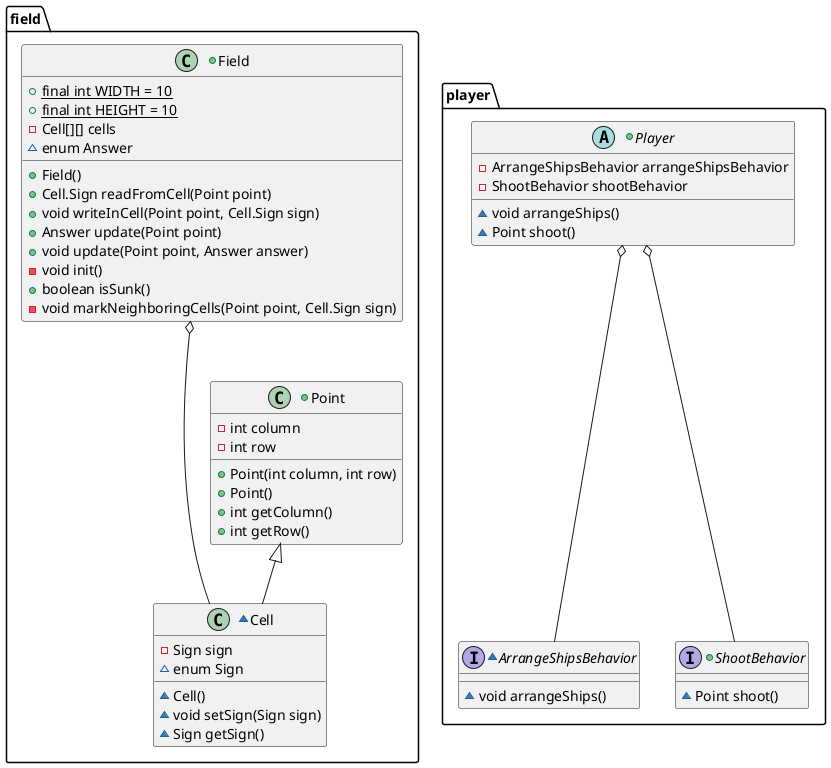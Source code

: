 @startuml
package field {
~class Cell extends Point {
    -Sign sign
    ~enum Sign 

    ~Cell() 
    ~void setSign(Sign sign) 
    ~Sign getSign() 
}
+class Field {
    +{static}final int WIDTH = 10
    +{static}final int HEIGHT = 10
    -Cell[][] cells
    ~enum Answer 

    +Field() 
    +Cell.Sign readFromCell(Point point) 
    +void writeInCell(Point point, Cell.Sign sign) 
    +Answer update(Point point) 
    +void update(Point point, Answer answer) 
    -void init() 
    +boolean isSunk() 
    -void markNeighboringCells(Point point, Cell.Sign sign) 
}
Field o--- Cell
+class Point {
    -int column
    -int row

    +Point(int column, int row) 
    +Point() 
    +int getColumn() 
    +int getRow() 
}
}
package player {
~interface ArrangeShipsBehavior {
    ~void arrangeShips()
}
+abstract class Player {
    -ArrangeShipsBehavior arrangeShipsBehavior
    -ShootBehavior shootBehavior

    ~void arrangeShips() 
    ~Point shoot() 
}
Player o--- ArrangeShipsBehavior
Player o--- ShootBehavior
+interface ShootBehavior {
    ~    Point shoot()
}
}
@enduml
